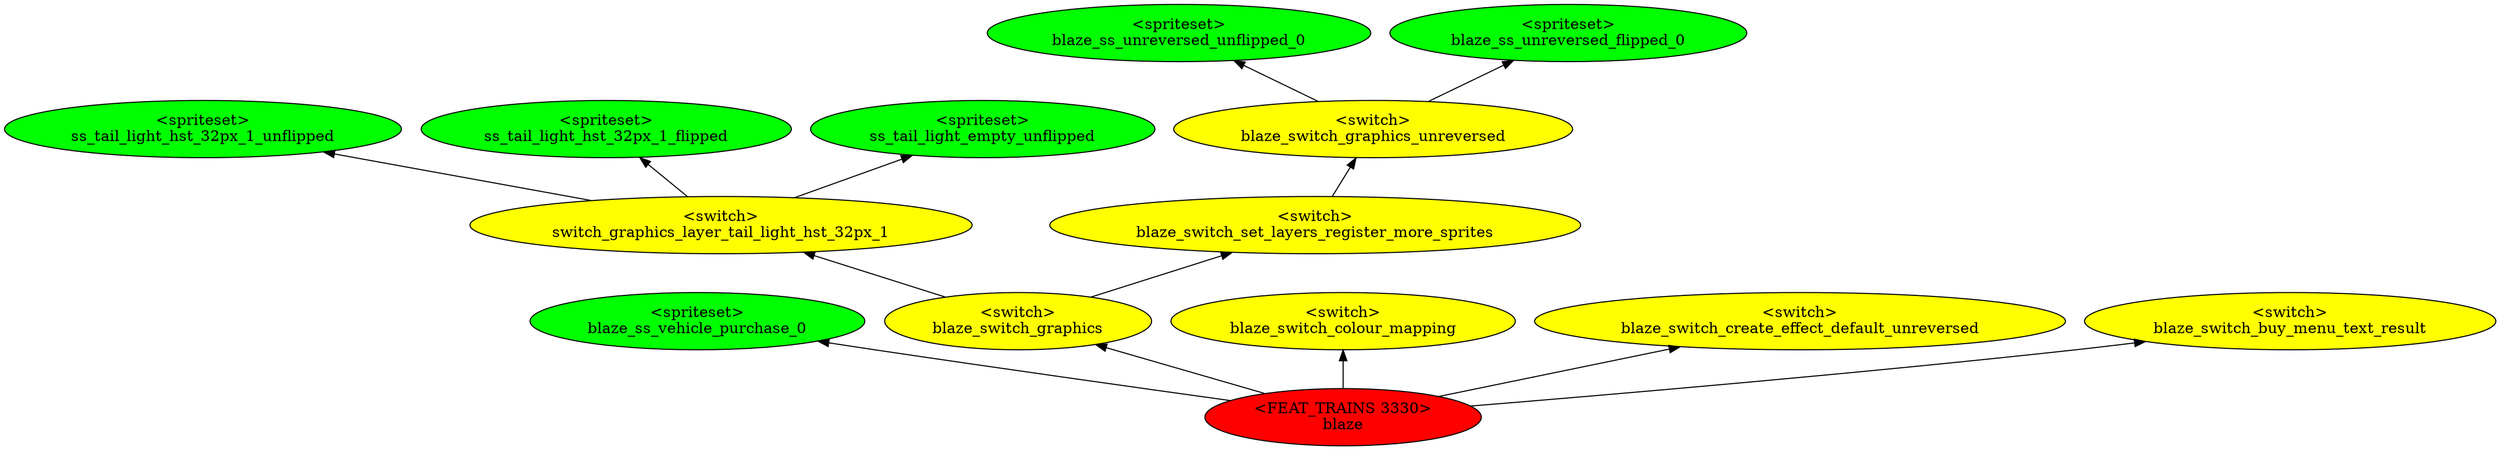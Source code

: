 digraph {
rankdir="BT"
ss_tail_light_hst_32px_1_unflipped [fillcolor=green style="filled" label="<spriteset>\nss_tail_light_hst_32px_1_unflipped"]
ss_tail_light_hst_32px_1_flipped [fillcolor=green style="filled" label="<spriteset>\nss_tail_light_hst_32px_1_flipped"]
ss_tail_light_empty_unflipped [fillcolor=green style="filled" label="<spriteset>\nss_tail_light_empty_unflipped"]
switch_graphics_layer_tail_light_hst_32px_1 [fillcolor=yellow style="filled" label="<switch>\nswitch_graphics_layer_tail_light_hst_32px_1"]
blaze_ss_unreversed_unflipped_0 [fillcolor=green style="filled" label="<spriteset>\nblaze_ss_unreversed_unflipped_0"]
blaze_ss_unreversed_flipped_0 [fillcolor=green style="filled" label="<spriteset>\nblaze_ss_unreversed_flipped_0"]
blaze_switch_graphics_unreversed [fillcolor=yellow style="filled" label="<switch>\nblaze_switch_graphics_unreversed"]
blaze_ss_vehicle_purchase_0 [fillcolor=green style="filled" label="<spriteset>\nblaze_ss_vehicle_purchase_0"]
blaze_switch_set_layers_register_more_sprites [fillcolor=yellow style="filled" label="<switch>\nblaze_switch_set_layers_register_more_sprites"]
blaze_switch_graphics [fillcolor=yellow style="filled" label="<switch>\nblaze_switch_graphics"]
blaze_switch_colour_mapping [fillcolor=yellow style="filled" label="<switch>\nblaze_switch_colour_mapping"]
blaze_switch_create_effect_default_unreversed [fillcolor=yellow style="filled" label="<switch>\nblaze_switch_create_effect_default_unreversed"]
blaze_switch_buy_menu_text_result [fillcolor=yellow style="filled" label="<switch>\nblaze_switch_buy_menu_text_result"]
blaze [fillcolor=red style="filled" label="<FEAT_TRAINS 3330>\nblaze"]
blaze_switch_graphics_unreversed->blaze_ss_unreversed_unflipped_0
switch_graphics_layer_tail_light_hst_32px_1->ss_tail_light_empty_unflipped
blaze->blaze_switch_create_effect_default_unreversed
blaze->blaze_ss_vehicle_purchase_0
blaze_switch_graphics->switch_graphics_layer_tail_light_hst_32px_1
blaze->blaze_switch_colour_mapping
switch_graphics_layer_tail_light_hst_32px_1->ss_tail_light_hst_32px_1_unflipped
switch_graphics_layer_tail_light_hst_32px_1->ss_tail_light_hst_32px_1_flipped
blaze_switch_set_layers_register_more_sprites->blaze_switch_graphics_unreversed
blaze_switch_graphics->blaze_switch_set_layers_register_more_sprites
blaze_switch_graphics_unreversed->blaze_ss_unreversed_flipped_0
blaze->blaze_switch_graphics
blaze->blaze_switch_buy_menu_text_result
}
